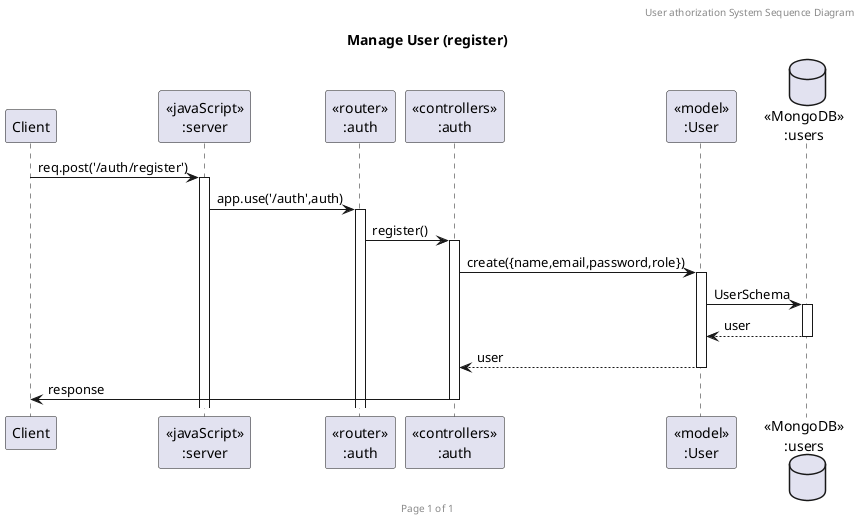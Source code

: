 @startuml Manage User (register)

header User athorization System Sequence Diagram
footer Page %page% of %lastpage%
title "Manage User (register)"

participant "Client" as client
participant "<<javaScript>>\n:server" as server
participant "<<router>>\n:auth" as routerAuth
participant "<<controllers>>\n:auth" as controllersAuth
participant "<<model>>\n:User" as modelUser
database "<<MongoDB>>\n:users" as usersDatabase

client->server ++:req.post('/auth/register')
server->routerAuth ++:app.use('/auth',auth)
routerAuth -> controllersAuth ++:register()
controllersAuth->modelUser ++:create({name,email,password,role})
modelUser ->usersDatabase ++: UserSchema
usersDatabase --> modelUser --: user
controllersAuth <-- modelUser --:user
controllersAuth->client --:response

@enduml